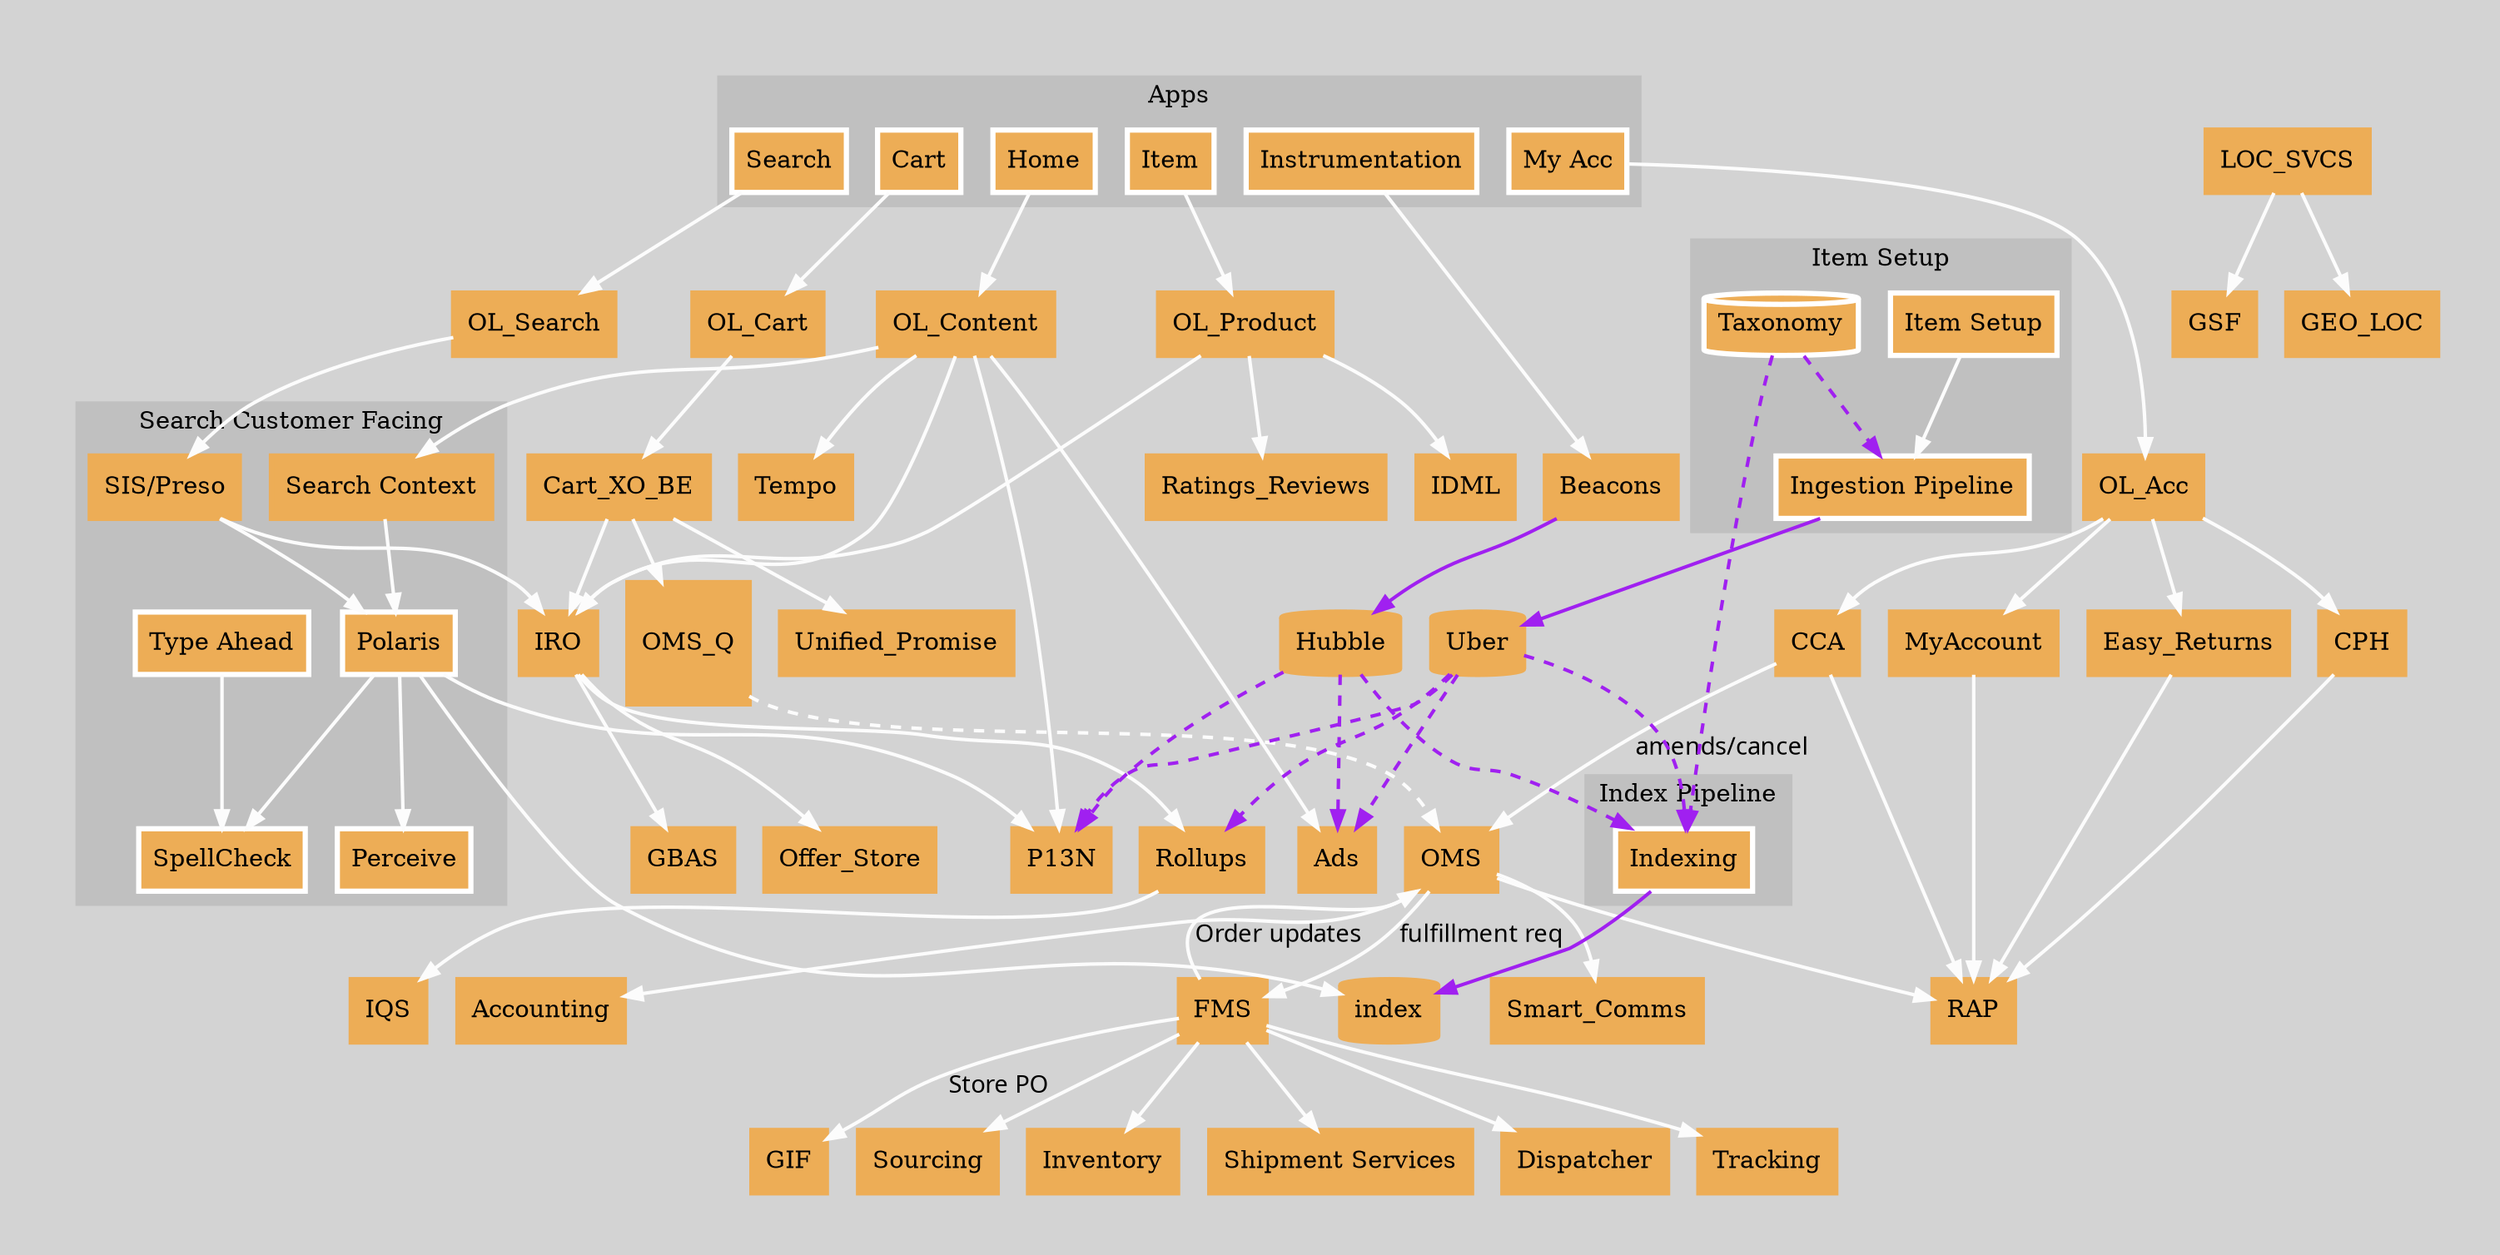 strict digraph prof {
	ratio = fill;

bgcolor="#D3D3D3"
	pad="0.5" /* add padding round the edge of the graph */

	node [shape="box", width="0.6", style="filled", fillcolor="#edad56", color="#edad56", penwidth="3"]
	edge [color="#FCFCFC", penwidth="2", fontname="helvetica Neue Ultra Light"]
  
  /*
   List of all nodes
   Explicitly Add the node if you want to add documentation
   https://graphviz.org/doc/info/shapes.html
  */

  IRO [id="iro" wm_title="testing custom attr" wm_description="description" wm_feature="marketplace,ads"]
  CPH []
/*
  Grouping of nodes
*/
  subgraph cluster_ios {
    style=filled;
    color=grey;
    node [style=filled,color=white];
    ios_Home [label="Home"]
    ios_Search [label="Search"]
    ios_Item [label="Item"]
    ios_Cart [label="Cart"]
    ios_Acc [label="My Acc"]
    ios_instru [label="Instrumentation"]
    label = "Apps";
  }
/*
  subgraph cluster_android {
    style=filled;
    color=grey;
    node [style=filled,color=white];
    and_Home [label="Home"]
    and_Search [label="Search"]
    and_Item [label="Item"]
    and_Cart [label="Cart"]
    and_Acc [label="My Acc"]
    label = "Droid App";
  }
*/
  ios_Home -> OL_Content;
  ios_Search -> OL_Search;
  ios_Item -> OL_Product;
  ios_Cart -> OL_Cart;
  ios_Acc -> OL_Acc;
  ios_instru -> beacon_pipe;
/*
  and_Home -> OL_Content;
  and_Search -> {OL_Content; OL_Search;}
  and_Item -> {OL_Content; OL_Product;}
  and_Cart -> OL_Cart;
  and_Acc -> OL_Acc;
*/
  OL_Product -> {IRO; IDML; Ratings_Reviews;}
  OL_Search -> s_preso;
  OL_Content -> {IRO; Tempo; P13N; Ads; s_ctx_svc}
  OL_Acc -> {CPH;}

  LOC_SVCS -> {GSF; GEO_LOC;}

  Rollups [wm_feature="marketplace"]
  GBAS [wm_feature="marketplace"]
  Ads [wm_feature="ads"]
  IRO -> {Offer_Store; Rollups ; GBAS ; }

  OL_Cart -> Cart_XO_BE ;
  OMS_Q [shape="Msquare"]
  Cart_XO_BE -> {IRO ; Unified_Promise ; OMS_Q ;}
  OMS_Q -> OMS[style="dashed"];

  OMS -> FMS [label="fulfillment req"]
  OMS -> Accounting {label="charges.."}
  OMS -> RAP {label="returns"}
  OMS -> Smart_Comms {label="comms"}
  FMS -> OMS [label="Order updates"]
  FMS -> GIF [label="Store PO"]
  FMS -> Sourcing
  FMS -> Inventory
  fms_ship [label="Shipment Services"]
  FMS -> fms_ship
  FMS -> Dispatcher
  FMS -> Tracking
  //OMS -> {FMS ;IMS ;OS ; Orion ; Dispatcher ; ROVR ; GIF ; MCSE ; RAP;}

  //RAP -> {OS ; OMS ; Plutus ; Inkiru ; IQS ; mGlider ; RLOG ; Accounting ; Vulcan ;}

  //OS -> RAP ;
  MyAccount -> RAP ;
  CCA -> RAP ;
  //ODS -> RAP ;
  //GD -> RAP ;
  Easy_Returns -> RAP ;
  CCA -> OMS [label="amends/cancel"]
  //CCA -> {RAP ; OMS ;  GSCOPE ;  Chatbot ;  Help_Center ;}

  //Gatekeeper -> IQS ;
  Rollups -> IQS ;
  //AIRE -> IQS ; //No change

  OL_Acc -> {Easy_Returns ; MyAccount ; CCA ;}

  //GSCOPE -> Oasis_IMS

  CPH -> RAP ;


  subgraph cluster_searchbe {
    style=filled;
    color=grey;
    node [style=filled,color=white];
    s_typeahead [label="Type Ahead"]
    s_ctx_svc [label="Search Context"]
    s_preso [label="SIS/Preso"]
    s_perceive [label="Perceive"]
    s_polaris [label="Polaris"]
    s_spellcheck [label="SpellCheck"]
    label = "Search Customer Facing";
  }

  s_typeahead -> {s_spellcheck}
  s_ctx_svc -> {s_polaris}
  s_preso -> {s_polaris, IRO}
  s_polaris -> {s_spellcheck, s_index_db, s_perceive, P13N}

  s_index_db [label="index" shape="cylinder"]
  hubble [label="Hubble" shape="cylinder"]
  uber [label="Uber" shape="cylinder"]

  subgraph cluster_searchoff {
    style=filled;
    color=grey;
    node [style=filled,color=white];
    s_batch [label="Indexing"]
    label = "Index Pipeline";
  }

  subgraph cluster_item_setup {
    style=filled;
    color=grey;
    node [style=filled,color=white];
    item_ingest [label="Ingestion Pipeline"]
    ironbank [label="Taxonomy" shape="cylinder"]
    item_setup [label="Item Setup"]
    label = "Item Setup";
  }

  {hubble, uber} -> {s_batch, P13N, Ads} [style="dashed" color="purple"]
  {ironbank} -> {s_batch, item_ingest} [style="dashed" color="purple"]
  s_batch -> s_index_db [color="purple"]
  uber -> Rollups [style="dashed" color="purple"]
  uber -> P13N [style="dashed" color="purple"]
  uber -> Ads [style="dashed" color="purple"]
  item_ingest -> uber [color="purple"]
  beacon_pipe [label="Beacons"]
  beacon_pipe -> hubble [color="purple"]
  item_setup -> item_ingest
}

